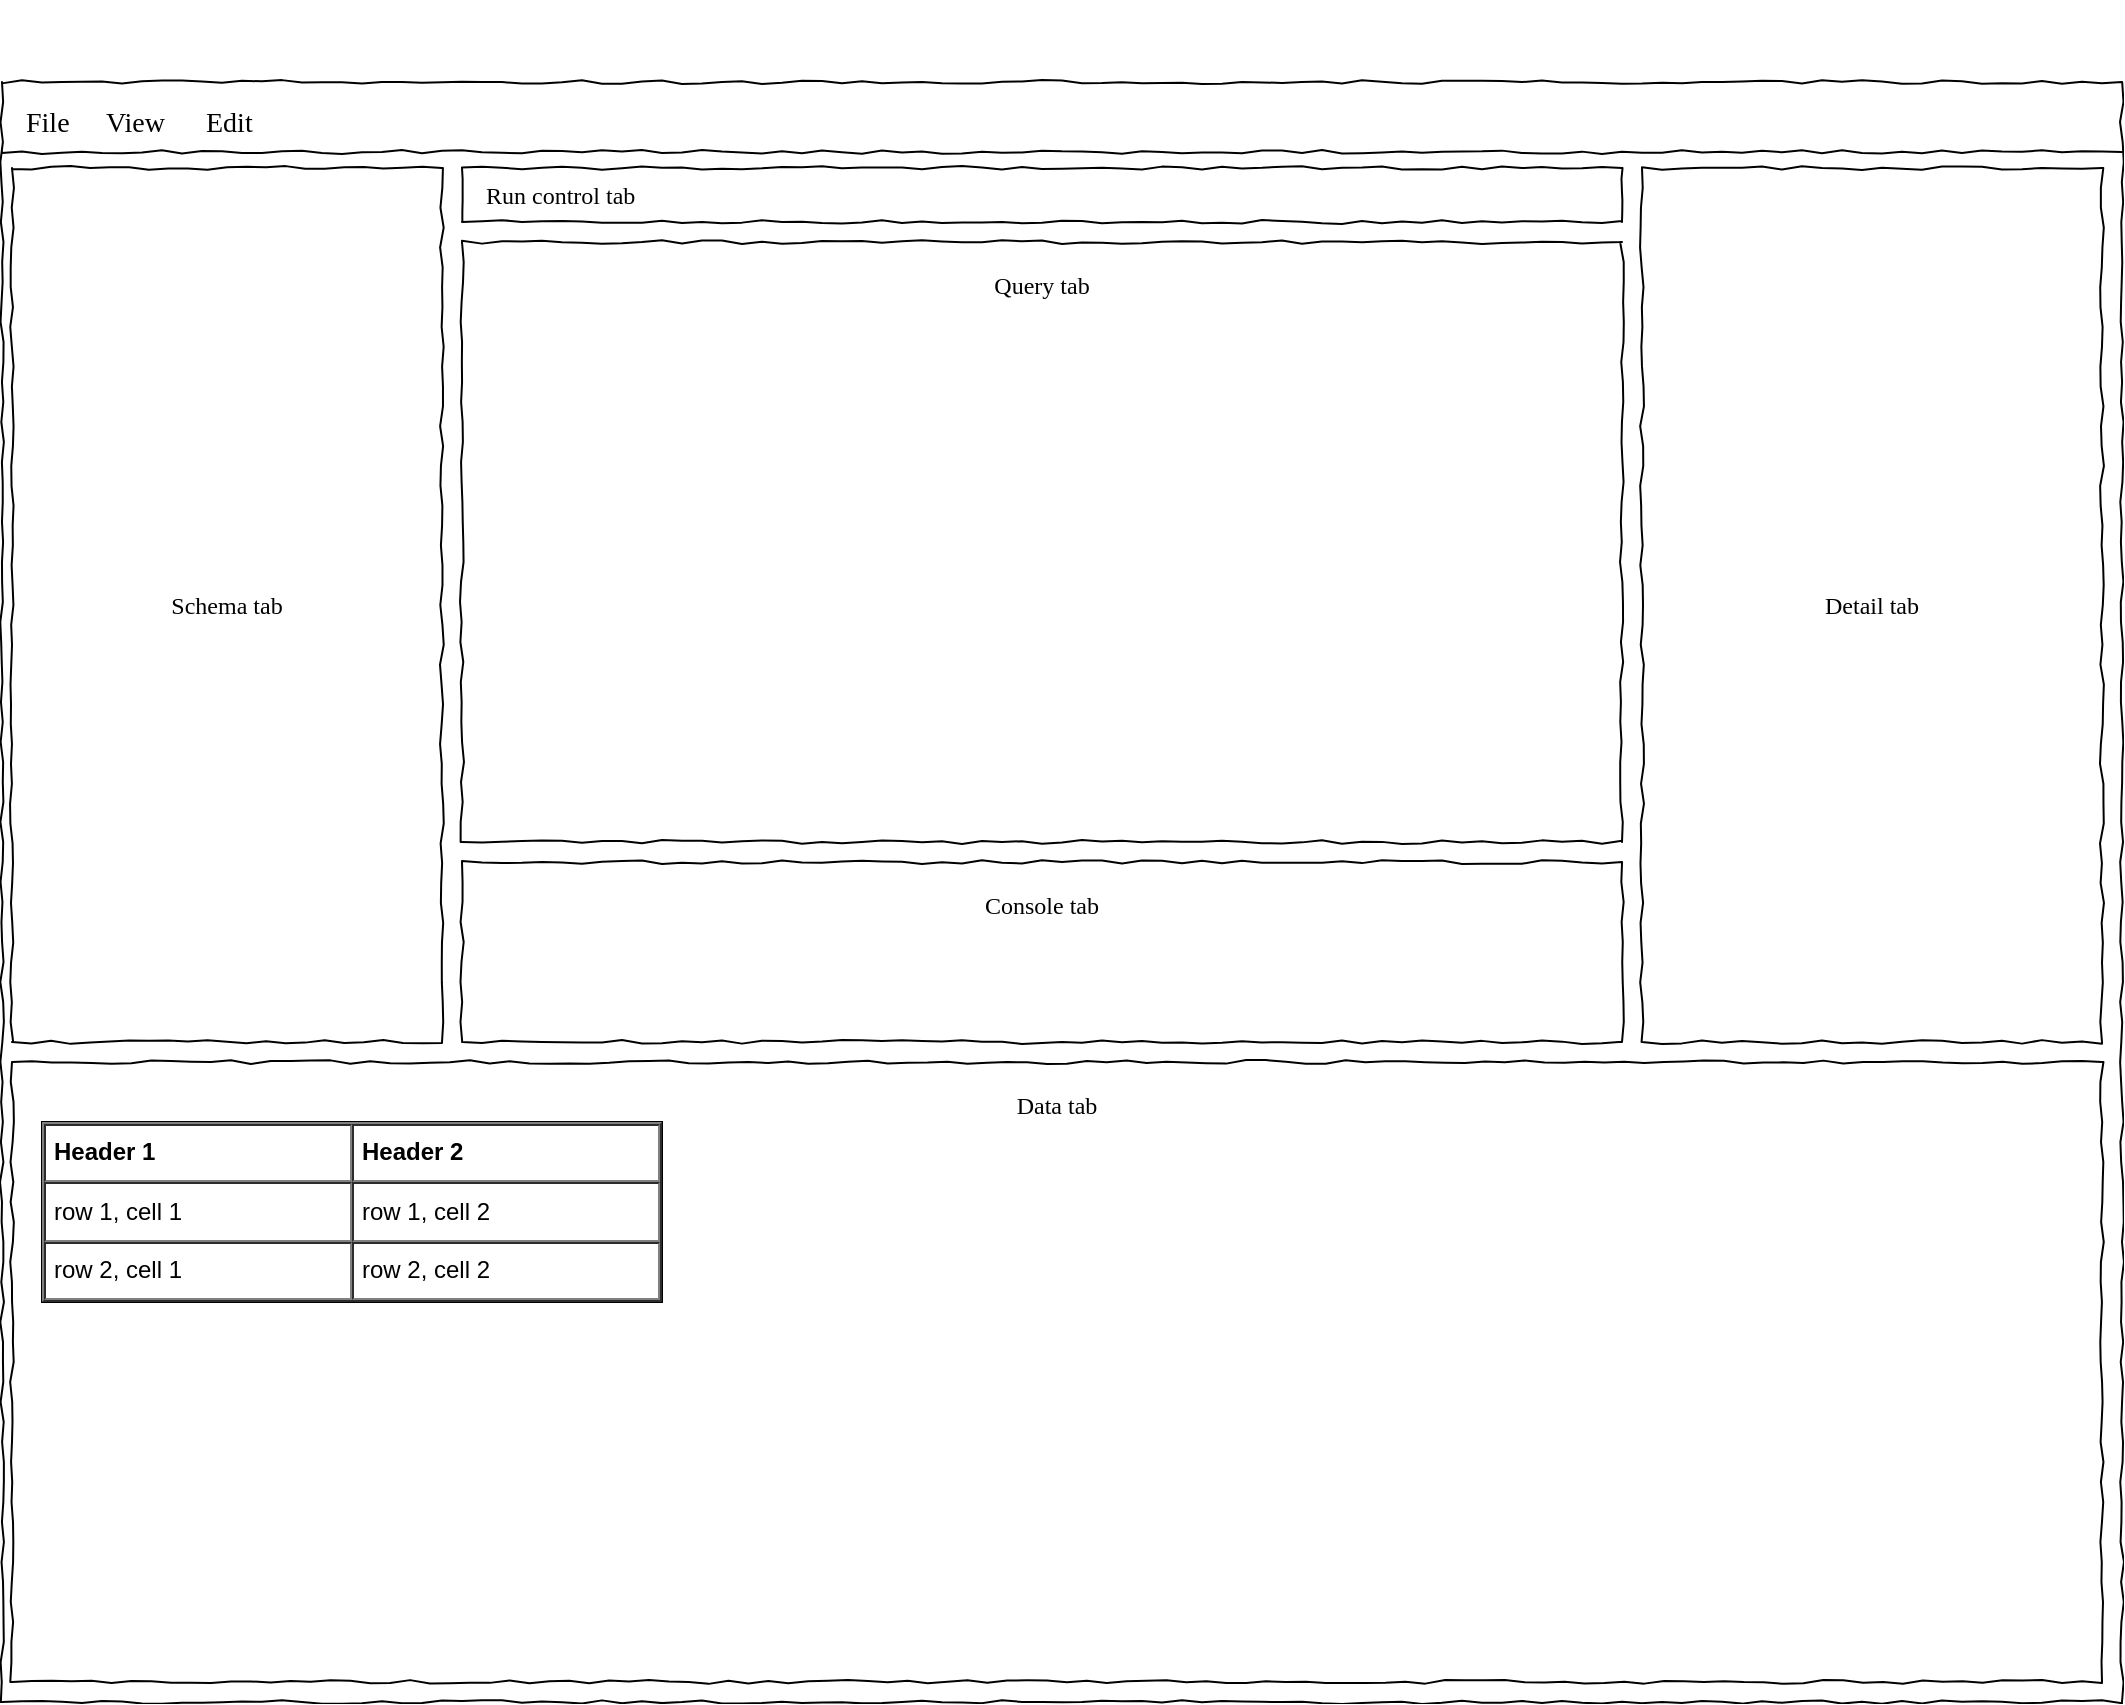 <mxfile version="16.6.4" type="github" pages="2">
  <diagram name="Dashboard view" id="03018318-947c-dd8e-b7a3-06fadd420f32">
    <mxGraphModel dx="1120" dy="1480" grid="1" gridSize="10" guides="1" tooltips="1" connect="1" arrows="1" fold="1" page="1" pageScale="1" pageWidth="1100" pageHeight="850" background="#ffffff" math="0" shadow="0">
      <root>
        <mxCell id="0" />
        <mxCell id="1" parent="0" />
        <mxCell id="677b7b8949515195-1" value="" style="whiteSpace=wrap;html=1;rounded=0;shadow=0;labelBackgroundColor=none;strokeColor=#000000;strokeWidth=1;fillColor=none;fontFamily=Verdana;fontSize=12;fontColor=#000000;align=center;comic=1;fontStyle=0" parent="1" vertex="1">
          <mxGeometry x="20" y="20" width="1060" height="810" as="geometry" />
        </mxCell>
        <mxCell id="677b7b8949515195-8" value="Schema tab" style="whiteSpace=wrap;html=1;rounded=0;shadow=0;labelBackgroundColor=none;strokeWidth=1;fillColor=none;fontFamily=Verdana;fontSize=12;align=center;comic=1;" parent="1" vertex="1">
          <mxGeometry x="25" y="63" width="215" height="437" as="geometry" />
        </mxCell>
        <mxCell id="677b7b8949515195-9" value="" style="line;strokeWidth=1;html=1;rounded=0;shadow=0;labelBackgroundColor=none;fillColor=none;fontFamily=Verdana;fontSize=14;fontColor=#000000;align=center;comic=1;" parent="1" vertex="1">
          <mxGeometry x="20" y="-20" width="1060" height="150" as="geometry" />
        </mxCell>
        <mxCell id="677b7b8949515195-12" value="File" style="text;html=1;points=[];align=left;verticalAlign=top;spacingTop=-4;fontSize=14;fontFamily=Verdana" parent="1" vertex="1">
          <mxGeometry x="30" y="30" width="60" height="20" as="geometry" />
        </mxCell>
        <mxCell id="677b7b8949515195-13" value="View" style="text;html=1;points=[];align=left;verticalAlign=top;spacingTop=-4;fontSize=14;fontFamily=Verdana" parent="1" vertex="1">
          <mxGeometry x="70" y="30" width="60" height="20" as="geometry" />
        </mxCell>
        <mxCell id="677b7b8949515195-14" value="Edit" style="text;html=1;points=[];align=left;verticalAlign=top;spacingTop=-4;fontSize=14;fontFamily=Verdana" parent="1" vertex="1">
          <mxGeometry x="120" y="30" width="60" height="20" as="geometry" />
        </mxCell>
        <mxCell id="677b7b8949515195-15" value="&lt;div style=&quot;text-align: justify&quot;&gt;Console tab&lt;/div&gt;" style="whiteSpace=wrap;html=1;rounded=0;shadow=0;labelBackgroundColor=none;strokeWidth=1;fillColor=none;fontFamily=Verdana;fontSize=12;align=center;verticalAlign=top;spacing=10;comic=1;" parent="1" vertex="1">
          <mxGeometry x="250" y="410" width="580" height="90" as="geometry" />
        </mxCell>
        <mxCell id="677b7b8949515195-25" value="Detail tab" style="whiteSpace=wrap;html=1;rounded=0;shadow=0;labelBackgroundColor=none;strokeWidth=1;fillColor=none;fontFamily=Verdana;fontSize=12;align=center;comic=1;" parent="1" vertex="1">
          <mxGeometry x="840" y="63" width="230" height="437" as="geometry" />
        </mxCell>
        <mxCell id="T50elhM11Uv5lcYTX2J0-2" value="&lt;div style=&quot;text-align: justify&quot;&gt;Query tab&lt;/div&gt;" style="whiteSpace=wrap;html=1;rounded=0;shadow=0;labelBackgroundColor=none;strokeWidth=1;fillColor=none;fontFamily=Verdana;fontSize=12;align=center;verticalAlign=top;spacing=10;comic=1;" vertex="1" parent="1">
          <mxGeometry x="250" y="100" width="580" height="300" as="geometry" />
        </mxCell>
        <mxCell id="T50elhM11Uv5lcYTX2J0-3" value="&lt;div style=&quot;text-align: justify&quot;&gt;Data tab&lt;/div&gt;" style="whiteSpace=wrap;html=1;rounded=0;shadow=0;labelBackgroundColor=none;strokeWidth=1;fillColor=none;fontFamily=Verdana;fontSize=12;align=center;verticalAlign=top;spacing=10;comic=1;" vertex="1" parent="1">
          <mxGeometry x="25" y="510" width="1045" height="310" as="geometry" />
        </mxCell>
        <mxCell id="T50elhM11Uv5lcYTX2J0-5" value="&lt;table cellpadding=&quot;4&quot; cellspacing=&quot;0&quot; border=&quot;1&quot; style=&quot;font-size:1em;width:100%;height:100%;&quot;&gt;&lt;tr&gt;&lt;th&gt;Header 1&lt;/th&gt;&lt;th&gt;Header 2&lt;/th&gt;&lt;/tr&gt;&lt;tr&gt;&lt;td&gt;row 1, cell 1&lt;/td&gt;&lt;td&gt;row 1, cell 2&lt;/td&gt;&lt;/tr&gt;&lt;tr&gt;&lt;td&gt;row 2, cell 1&lt;/td&gt;&lt;td&gt;row 2, cell 2&lt;/td&gt;&lt;/tr&gt;&lt;/table&gt; " style="verticalAlign=top;align=left;overflow=fill;fontSize=12;fontFamily=Helvetica;html=1" vertex="1" parent="1">
          <mxGeometry x="40" y="540" width="310" height="90" as="geometry" />
        </mxCell>
        <mxCell id="T50elhM11Uv5lcYTX2J0-7" value="&lt;div&gt;&lt;br&gt;&lt;/div&gt;" style="whiteSpace=wrap;html=1;rounded=0;shadow=0;labelBackgroundColor=none;strokeWidth=1;fillColor=none;fontFamily=Verdana;fontSize=12;align=center;verticalAlign=top;spacing=10;comic=1;" vertex="1" parent="1">
          <mxGeometry x="250" y="63" width="580" height="27" as="geometry" />
        </mxCell>
        <mxCell id="T50elhM11Uv5lcYTX2J0-8" value="Run control tab&lt;br style=&quot;font-size: 12px;&quot;&gt;" style="text;html=1;points=[];align=left;verticalAlign=top;spacingTop=-4;fontSize=12;fontFamily=Verdana" vertex="1" parent="1">
          <mxGeometry x="260" y="66.5" width="60" height="12" as="geometry" />
        </mxCell>
      </root>
    </mxGraphModel>
  </diagram>
  <diagram id="gvvhhmeCCvd24TMy9nLL" name="Connection view">
    <mxGraphModel dx="1120" dy="630" grid="1" gridSize="10" guides="1" tooltips="1" connect="1" arrows="1" fold="1" page="1" pageScale="1" pageWidth="1100" pageHeight="850" math="0" shadow="0">
      <root>
        <mxCell id="QhhewGmQTvJYvpP33gkq-0" />
        <mxCell id="QhhewGmQTvJYvpP33gkq-1" parent="QhhewGmQTvJYvpP33gkq-0" />
        <mxCell id="F_nYqEt28lwBPQ1rlUL9-0" value="Window Title" style="strokeWidth=1;shadow=0;dashed=0;align=center;html=1;shape=mxgraph.mockup.containers.window;align=left;verticalAlign=top;spacingLeft=8;strokeColor2=#008cff;strokeColor3=#c4c4c4;fontColor=#666666;mainText=;fontSize=17;labelBackgroundColor=none;" vertex="1" parent="QhhewGmQTvJYvpP33gkq-1">
          <mxGeometry x="40" y="40" width="1040" height="520" as="geometry" />
        </mxCell>
        <mxCell id="F_nYqEt28lwBPQ1rlUL9-2" value="Line 1" style="strokeWidth=1;shadow=0;dashed=0;align=center;html=1;shape=mxgraph.mockup.text.textBox;fontColor=#666666;align=left;fontSize=17;spacingLeft=4;spacingTop=-3;strokeColor=#666666;mainText=" vertex="1" parent="QhhewGmQTvJYvpP33gkq-1">
          <mxGeometry x="160" y="100" width="150" height="30" as="geometry" />
        </mxCell>
        <mxCell id="F_nYqEt28lwBPQ1rlUL9-3" value="Line 1" style="strokeWidth=1;shadow=0;dashed=0;align=center;html=1;shape=mxgraph.mockup.text.textBox;fontColor=#666666;align=left;fontSize=17;spacingLeft=4;spacingTop=-3;strokeColor=#666666;mainText=" vertex="1" parent="QhhewGmQTvJYvpP33gkq-1">
          <mxGeometry x="160" y="150" width="150" height="30" as="geometry" />
        </mxCell>
        <mxCell id="F_nYqEt28lwBPQ1rlUL9-4" value="Line 1" style="strokeWidth=1;shadow=0;dashed=0;align=center;html=1;shape=mxgraph.mockup.text.textBox;fontColor=#666666;align=left;fontSize=17;spacingLeft=4;spacingTop=-3;strokeColor=#666666;mainText=" vertex="1" parent="QhhewGmQTvJYvpP33gkq-1">
          <mxGeometry x="160" y="200" width="150" height="30" as="geometry" />
        </mxCell>
        <mxCell id="F_nYqEt28lwBPQ1rlUL9-5" value="Line 1" style="strokeWidth=1;shadow=0;dashed=0;align=center;html=1;shape=mxgraph.mockup.text.textBox;fontColor=#666666;align=left;fontSize=17;spacingLeft=4;spacingTop=-3;strokeColor=#666666;mainText=" vertex="1" parent="QhhewGmQTvJYvpP33gkq-1">
          <mxGeometry x="160" y="250" width="150" height="30" as="geometry" />
        </mxCell>
      </root>
    </mxGraphModel>
  </diagram>
</mxfile>
